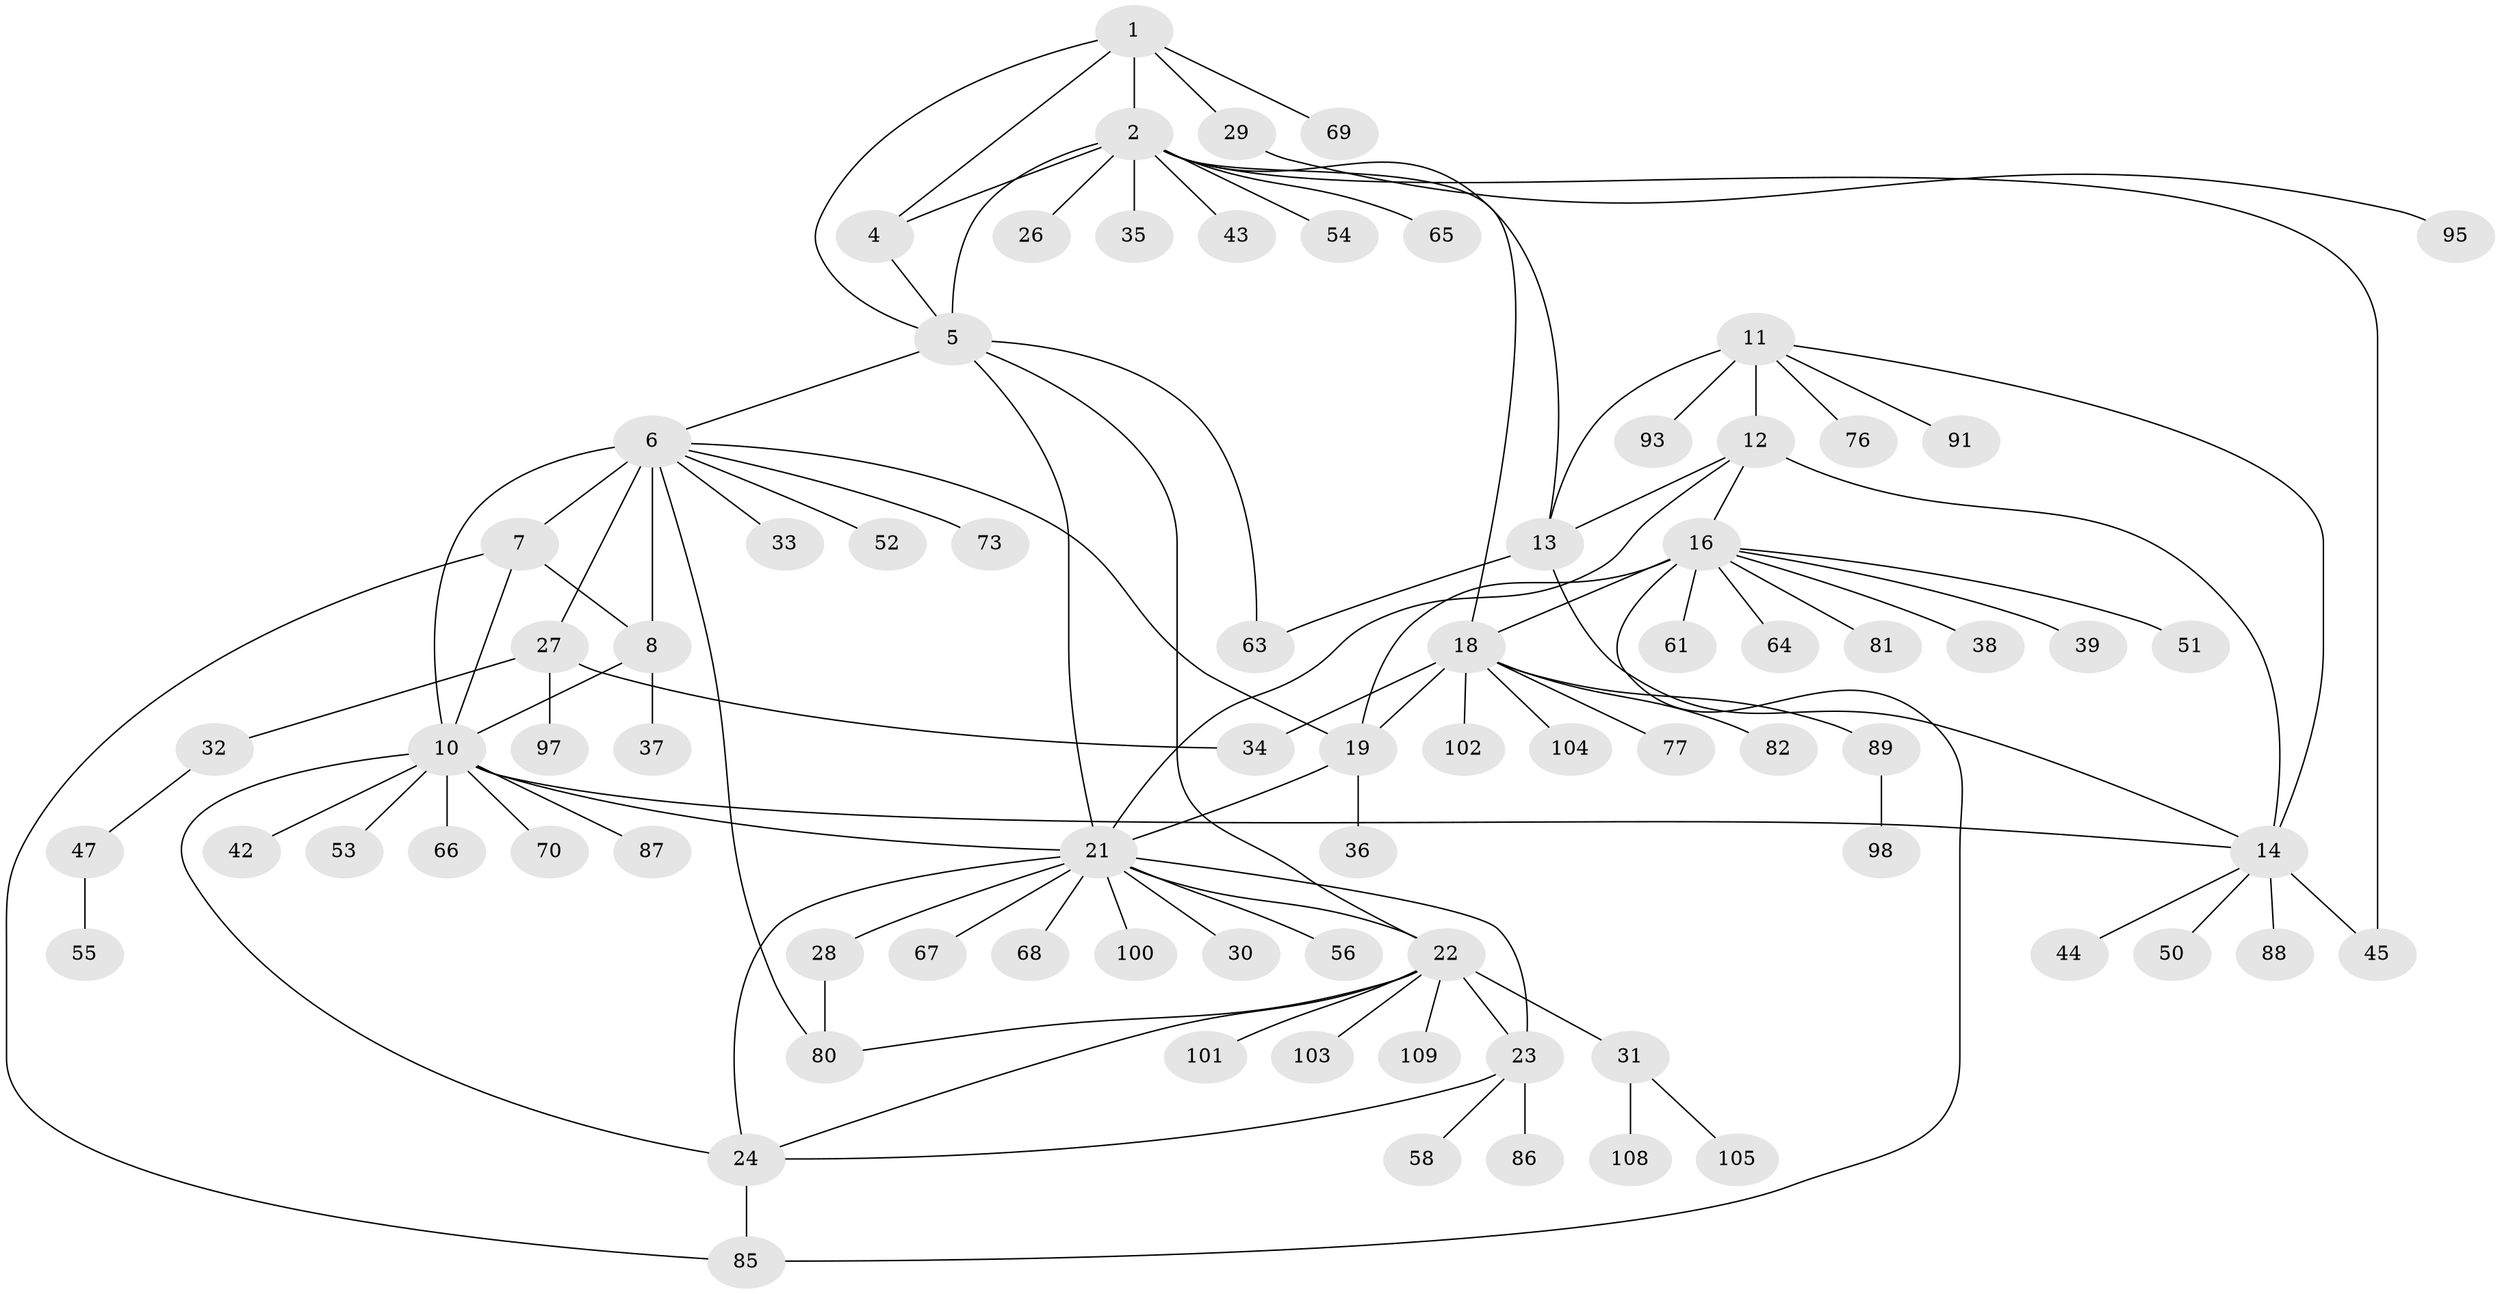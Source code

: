 // Generated by graph-tools (version 1.1) at 2025/24/03/03/25 07:24:16]
// undirected, 79 vertices, 106 edges
graph export_dot {
graph [start="1"]
  node [color=gray90,style=filled];
  1 [super="+60"];
  2 [super="+3"];
  4;
  5 [super="+57"];
  6 [super="+9"];
  7;
  8 [super="+49"];
  10 [super="+79"];
  11 [super="+78"];
  12 [super="+15"];
  13 [super="+99"];
  14 [super="+84"];
  16 [super="+17"];
  18 [super="+41"];
  19 [super="+20"];
  21 [super="+25"];
  22 [super="+40"];
  23 [super="+48"];
  24;
  26;
  27 [super="+106"];
  28;
  29 [super="+72"];
  30;
  31 [super="+74"];
  32 [super="+46"];
  33;
  34 [super="+59"];
  35;
  36;
  37;
  38 [super="+71"];
  39;
  42;
  43 [super="+75"];
  44;
  45;
  47;
  50;
  51 [super="+62"];
  52;
  53;
  54;
  55;
  56 [super="+90"];
  58 [super="+83"];
  61;
  63;
  64;
  65;
  66;
  67;
  68;
  69;
  70;
  73;
  76 [super="+107"];
  77;
  80 [super="+94"];
  81;
  82;
  85 [super="+96"];
  86;
  87;
  88;
  89 [super="+92"];
  91;
  93;
  95;
  97;
  98;
  100;
  101;
  102;
  103;
  104;
  105;
  108;
  109;
  1 -- 2 [weight=2];
  1 -- 4;
  1 -- 5;
  1 -- 29;
  1 -- 69;
  2 -- 4 [weight=2];
  2 -- 5 [weight=2];
  2 -- 18;
  2 -- 54;
  2 -- 65;
  2 -- 35;
  2 -- 43;
  2 -- 13;
  2 -- 45;
  2 -- 26;
  4 -- 5;
  5 -- 21;
  5 -- 63;
  5 -- 6;
  5 -- 22;
  6 -- 7 [weight=2];
  6 -- 8 [weight=2];
  6 -- 10 [weight=2];
  6 -- 19;
  6 -- 27;
  6 -- 52;
  6 -- 73;
  6 -- 80;
  6 -- 33;
  7 -- 8;
  7 -- 10;
  7 -- 85;
  8 -- 10;
  8 -- 37;
  10 -- 14;
  10 -- 24;
  10 -- 42;
  10 -- 53;
  10 -- 66;
  10 -- 70;
  10 -- 87;
  10 -- 21;
  11 -- 12 [weight=2];
  11 -- 13;
  11 -- 14;
  11 -- 76;
  11 -- 91;
  11 -- 93;
  12 -- 13 [weight=2];
  12 -- 14 [weight=2];
  12 -- 16;
  12 -- 21;
  13 -- 14;
  13 -- 63;
  14 -- 44;
  14 -- 45;
  14 -- 50;
  14 -- 88;
  16 -- 18 [weight=2];
  16 -- 19 [weight=4];
  16 -- 39;
  16 -- 64;
  16 -- 38;
  16 -- 81;
  16 -- 51;
  16 -- 61;
  16 -- 85;
  18 -- 19 [weight=2];
  18 -- 77;
  18 -- 104;
  18 -- 34;
  18 -- 89;
  18 -- 82;
  18 -- 102;
  19 -- 36;
  19 -- 21;
  21 -- 22 [weight=2];
  21 -- 23 [weight=2];
  21 -- 24 [weight=2];
  21 -- 30;
  21 -- 68;
  21 -- 67;
  21 -- 100;
  21 -- 56;
  21 -- 28;
  22 -- 23;
  22 -- 24;
  22 -- 31;
  22 -- 101;
  22 -- 103;
  22 -- 109;
  22 -- 80;
  23 -- 24;
  23 -- 58;
  23 -- 86;
  24 -- 85;
  27 -- 32;
  27 -- 34;
  27 -- 97;
  28 -- 80;
  29 -- 95;
  31 -- 105;
  31 -- 108;
  32 -- 47;
  47 -- 55;
  89 -- 98;
}

